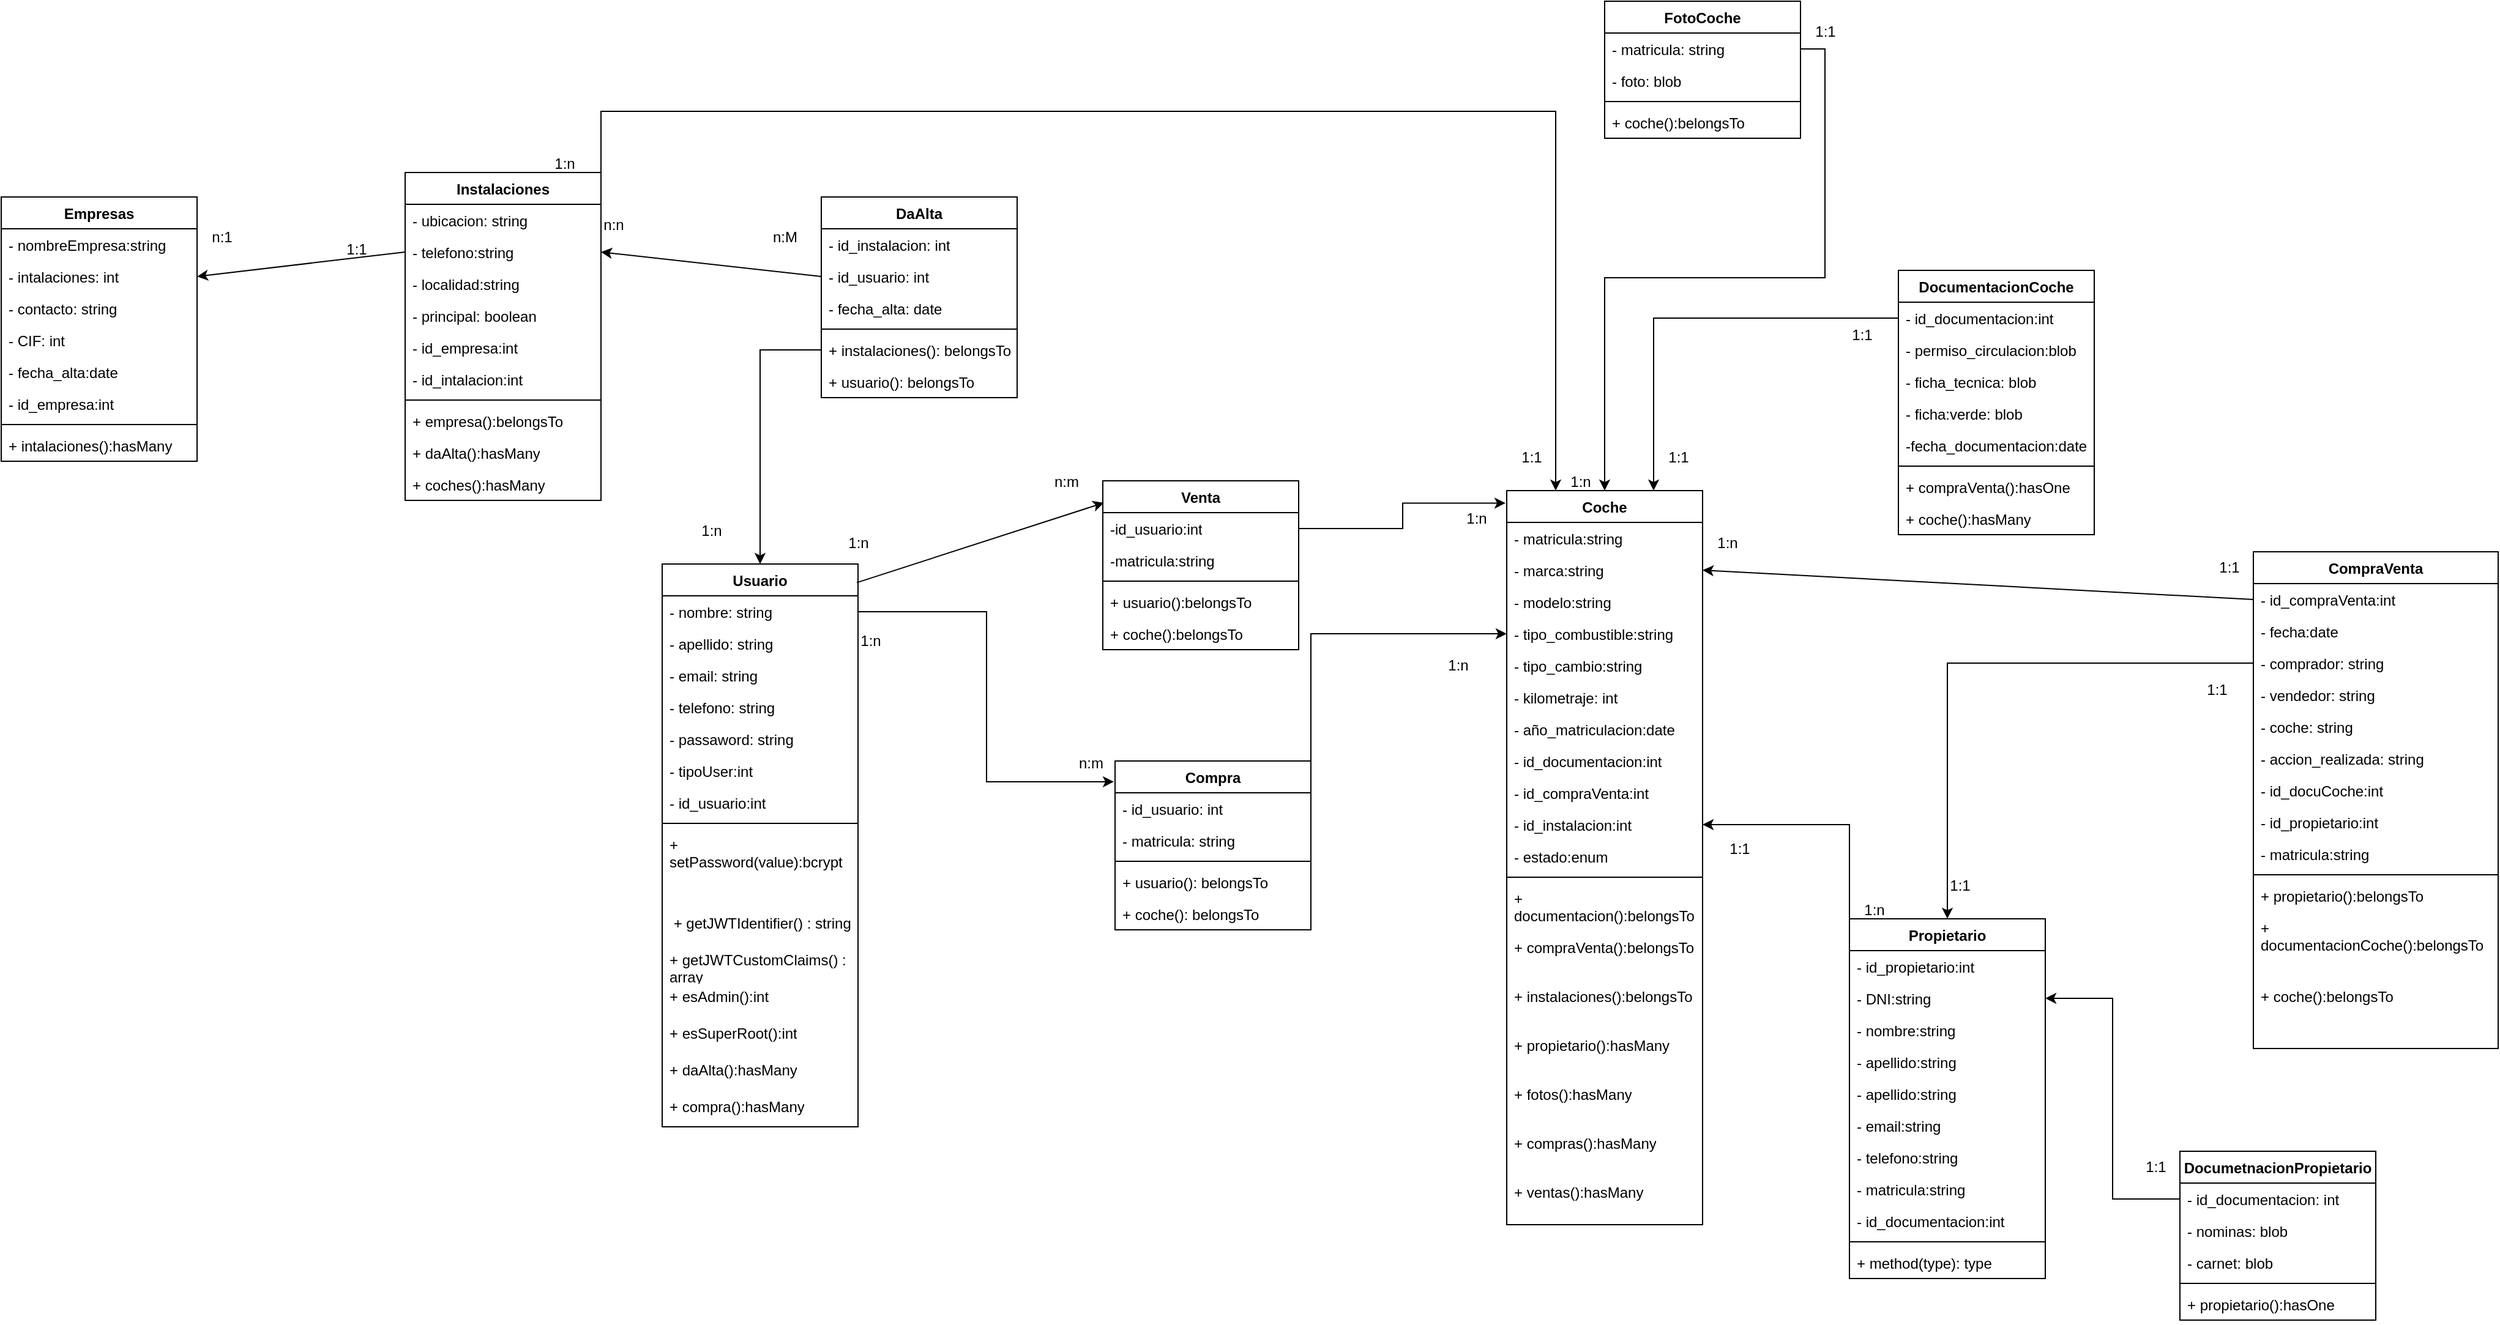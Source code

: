 <mxfile version="24.6.4" type="device">
  <diagram name="Página-1" id="m1KxItTNe6Yy8sfDkOu8">
    <mxGraphModel dx="3328" dy="836" grid="1" gridSize="10" guides="1" tooltips="1" connect="1" arrows="1" fold="1" page="1" pageScale="1" pageWidth="827" pageHeight="1169" math="0" shadow="0">
      <root>
        <mxCell id="0" />
        <mxCell id="1" parent="0" />
        <mxCell id="kl5G2RVJr3T70YuSOfhV-5" value="Coche&lt;div&gt;&lt;span style=&quot;white-space: pre;&quot;&gt;&#x9;&lt;/span&gt;&lt;span style=&quot;white-space: pre;&quot;&gt;&#x9;&lt;/span&gt;&lt;br&gt;&lt;/div&gt;" style="swimlane;fontStyle=1;align=center;verticalAlign=top;childLayout=stackLayout;horizontal=1;startSize=26;horizontalStack=0;resizeParent=1;resizeParentMax=0;resizeLast=0;collapsible=1;marginBottom=0;whiteSpace=wrap;html=1;" vertex="1" parent="1">
          <mxGeometry x="170" y="470" width="160" height="600" as="geometry" />
        </mxCell>
        <mxCell id="kl5G2RVJr3T70YuSOfhV-6" value="- matricula:string&lt;span style=&quot;white-space: pre;&quot;&gt;&#x9;&lt;/span&gt;&lt;span style=&quot;white-space: pre;&quot;&gt;&#x9;&lt;/span&gt;" style="text;strokeColor=none;fillColor=none;align=left;verticalAlign=top;spacingLeft=4;spacingRight=4;overflow=hidden;rotatable=0;points=[[0,0.5],[1,0.5]];portConstraint=eastwest;whiteSpace=wrap;html=1;" vertex="1" parent="kl5G2RVJr3T70YuSOfhV-5">
          <mxGeometry y="26" width="160" height="26" as="geometry" />
        </mxCell>
        <mxCell id="kl5G2RVJr3T70YuSOfhV-9" value="- marca:string" style="text;strokeColor=none;fillColor=none;align=left;verticalAlign=top;spacingLeft=4;spacingRight=4;overflow=hidden;rotatable=0;points=[[0,0.5],[1,0.5]];portConstraint=eastwest;whiteSpace=wrap;html=1;" vertex="1" parent="kl5G2RVJr3T70YuSOfhV-5">
          <mxGeometry y="52" width="160" height="26" as="geometry" />
        </mxCell>
        <mxCell id="kl5G2RVJr3T70YuSOfhV-10" value="- modelo:string" style="text;strokeColor=none;fillColor=none;align=left;verticalAlign=top;spacingLeft=4;spacingRight=4;overflow=hidden;rotatable=0;points=[[0,0.5],[1,0.5]];portConstraint=eastwest;whiteSpace=wrap;html=1;" vertex="1" parent="kl5G2RVJr3T70YuSOfhV-5">
          <mxGeometry y="78" width="160" height="26" as="geometry" />
        </mxCell>
        <mxCell id="kl5G2RVJr3T70YuSOfhV-11" value="- tipo_combustible:string" style="text;strokeColor=none;fillColor=none;align=left;verticalAlign=top;spacingLeft=4;spacingRight=4;overflow=hidden;rotatable=0;points=[[0,0.5],[1,0.5]];portConstraint=eastwest;whiteSpace=wrap;html=1;" vertex="1" parent="kl5G2RVJr3T70YuSOfhV-5">
          <mxGeometry y="104" width="160" height="26" as="geometry" />
        </mxCell>
        <mxCell id="kl5G2RVJr3T70YuSOfhV-12" value="- tipo_cambio:string" style="text;strokeColor=none;fillColor=none;align=left;verticalAlign=top;spacingLeft=4;spacingRight=4;overflow=hidden;rotatable=0;points=[[0,0.5],[1,0.5]];portConstraint=eastwest;whiteSpace=wrap;html=1;" vertex="1" parent="kl5G2RVJr3T70YuSOfhV-5">
          <mxGeometry y="130" width="160" height="26" as="geometry" />
        </mxCell>
        <mxCell id="kl5G2RVJr3T70YuSOfhV-13" value="- kilometraje: int" style="text;strokeColor=none;fillColor=none;align=left;verticalAlign=top;spacingLeft=4;spacingRight=4;overflow=hidden;rotatable=0;points=[[0,0.5],[1,0.5]];portConstraint=eastwest;whiteSpace=wrap;html=1;" vertex="1" parent="kl5G2RVJr3T70YuSOfhV-5">
          <mxGeometry y="156" width="160" height="26" as="geometry" />
        </mxCell>
        <mxCell id="kl5G2RVJr3T70YuSOfhV-14" value="- año_matriculacion:date" style="text;strokeColor=none;fillColor=none;align=left;verticalAlign=top;spacingLeft=4;spacingRight=4;overflow=hidden;rotatable=0;points=[[0,0.5],[1,0.5]];portConstraint=eastwest;whiteSpace=wrap;html=1;" vertex="1" parent="kl5G2RVJr3T70YuSOfhV-5">
          <mxGeometry y="182" width="160" height="26" as="geometry" />
        </mxCell>
        <mxCell id="kl5G2RVJr3T70YuSOfhV-15" value="- id_documentacion:int" style="text;strokeColor=none;fillColor=none;align=left;verticalAlign=top;spacingLeft=4;spacingRight=4;overflow=hidden;rotatable=0;points=[[0,0.5],[1,0.5]];portConstraint=eastwest;whiteSpace=wrap;html=1;" vertex="1" parent="kl5G2RVJr3T70YuSOfhV-5">
          <mxGeometry y="208" width="160" height="26" as="geometry" />
        </mxCell>
        <mxCell id="kl5G2RVJr3T70YuSOfhV-16" value="- id_compraVenta:int" style="text;strokeColor=none;fillColor=none;align=left;verticalAlign=top;spacingLeft=4;spacingRight=4;overflow=hidden;rotatable=0;points=[[0,0.5],[1,0.5]];portConstraint=eastwest;whiteSpace=wrap;html=1;" vertex="1" parent="kl5G2RVJr3T70YuSOfhV-5">
          <mxGeometry y="234" width="160" height="26" as="geometry" />
        </mxCell>
        <mxCell id="kl5G2RVJr3T70YuSOfhV-17" value="- id_instalacion:int" style="text;strokeColor=none;fillColor=none;align=left;verticalAlign=top;spacingLeft=4;spacingRight=4;overflow=hidden;rotatable=0;points=[[0,0.5],[1,0.5]];portConstraint=eastwest;whiteSpace=wrap;html=1;" vertex="1" parent="kl5G2RVJr3T70YuSOfhV-5">
          <mxGeometry y="260" width="160" height="26" as="geometry" />
        </mxCell>
        <mxCell id="kl5G2RVJr3T70YuSOfhV-18" value="- estado:enum" style="text;strokeColor=none;fillColor=none;align=left;verticalAlign=top;spacingLeft=4;spacingRight=4;overflow=hidden;rotatable=0;points=[[0,0.5],[1,0.5]];portConstraint=eastwest;whiteSpace=wrap;html=1;" vertex="1" parent="kl5G2RVJr3T70YuSOfhV-5">
          <mxGeometry y="286" width="160" height="26" as="geometry" />
        </mxCell>
        <mxCell id="kl5G2RVJr3T70YuSOfhV-7" value="" style="line;strokeWidth=1;fillColor=none;align=left;verticalAlign=middle;spacingTop=-1;spacingLeft=3;spacingRight=3;rotatable=0;labelPosition=right;points=[];portConstraint=eastwest;strokeColor=inherit;" vertex="1" parent="kl5G2RVJr3T70YuSOfhV-5">
          <mxGeometry y="312" width="160" height="8" as="geometry" />
        </mxCell>
        <mxCell id="kl5G2RVJr3T70YuSOfhV-8" value="+ documentacion():belongsTo" style="text;strokeColor=none;fillColor=none;align=left;verticalAlign=top;spacingLeft=4;spacingRight=4;overflow=hidden;rotatable=0;points=[[0,0.5],[1,0.5]];portConstraint=eastwest;whiteSpace=wrap;html=1;" vertex="1" parent="kl5G2RVJr3T70YuSOfhV-5">
          <mxGeometry y="320" width="160" height="40" as="geometry" />
        </mxCell>
        <mxCell id="kl5G2RVJr3T70YuSOfhV-20" value="+ compraVenta():belongsTo" style="text;strokeColor=none;fillColor=none;align=left;verticalAlign=top;spacingLeft=4;spacingRight=4;overflow=hidden;rotatable=0;points=[[0,0.5],[1,0.5]];portConstraint=eastwest;whiteSpace=wrap;html=1;" vertex="1" parent="kl5G2RVJr3T70YuSOfhV-5">
          <mxGeometry y="360" width="160" height="40" as="geometry" />
        </mxCell>
        <mxCell id="kl5G2RVJr3T70YuSOfhV-25" value="+ instalaciones():belongsTo" style="text;strokeColor=none;fillColor=none;align=left;verticalAlign=top;spacingLeft=4;spacingRight=4;overflow=hidden;rotatable=0;points=[[0,0.5],[1,0.5]];portConstraint=eastwest;whiteSpace=wrap;html=1;" vertex="1" parent="kl5G2RVJr3T70YuSOfhV-5">
          <mxGeometry y="400" width="160" height="40" as="geometry" />
        </mxCell>
        <mxCell id="kl5G2RVJr3T70YuSOfhV-21" value="+ propietario():hasMany" style="text;strokeColor=none;fillColor=none;align=left;verticalAlign=top;spacingLeft=4;spacingRight=4;overflow=hidden;rotatable=0;points=[[0,0.5],[1,0.5]];portConstraint=eastwest;whiteSpace=wrap;html=1;" vertex="1" parent="kl5G2RVJr3T70YuSOfhV-5">
          <mxGeometry y="440" width="160" height="40" as="geometry" />
        </mxCell>
        <mxCell id="kl5G2RVJr3T70YuSOfhV-22" value="+ fotos():hasMany" style="text;strokeColor=none;fillColor=none;align=left;verticalAlign=top;spacingLeft=4;spacingRight=4;overflow=hidden;rotatable=0;points=[[0,0.5],[1,0.5]];portConstraint=eastwest;whiteSpace=wrap;html=1;" vertex="1" parent="kl5G2RVJr3T70YuSOfhV-5">
          <mxGeometry y="480" width="160" height="40" as="geometry" />
        </mxCell>
        <mxCell id="kl5G2RVJr3T70YuSOfhV-23" value="+ compras():hasMany" style="text;strokeColor=none;fillColor=none;align=left;verticalAlign=top;spacingLeft=4;spacingRight=4;overflow=hidden;rotatable=0;points=[[0,0.5],[1,0.5]];portConstraint=eastwest;whiteSpace=wrap;html=1;" vertex="1" parent="kl5G2RVJr3T70YuSOfhV-5">
          <mxGeometry y="520" width="160" height="40" as="geometry" />
        </mxCell>
        <mxCell id="kl5G2RVJr3T70YuSOfhV-24" value="+ ventas():hasMany" style="text;strokeColor=none;fillColor=none;align=left;verticalAlign=top;spacingLeft=4;spacingRight=4;overflow=hidden;rotatable=0;points=[[0,0.5],[1,0.5]];portConstraint=eastwest;whiteSpace=wrap;html=1;" vertex="1" parent="kl5G2RVJr3T70YuSOfhV-5">
          <mxGeometry y="560" width="160" height="40" as="geometry" />
        </mxCell>
        <mxCell id="kl5G2RVJr3T70YuSOfhV-136" style="edgeStyle=orthogonalEdgeStyle;rounded=0;orthogonalLoop=1;jettySize=auto;html=1;exitX=1;exitY=0;exitDx=0;exitDy=0;entryX=0;entryY=0.5;entryDx=0;entryDy=0;" edge="1" parent="1" source="kl5G2RVJr3T70YuSOfhV-26" target="kl5G2RVJr3T70YuSOfhV-11">
          <mxGeometry relative="1" as="geometry" />
        </mxCell>
        <mxCell id="kl5G2RVJr3T70YuSOfhV-26" value="Compra" style="swimlane;fontStyle=1;align=center;verticalAlign=top;childLayout=stackLayout;horizontal=1;startSize=26;horizontalStack=0;resizeParent=1;resizeParentMax=0;resizeLast=0;collapsible=1;marginBottom=0;whiteSpace=wrap;html=1;" vertex="1" parent="1">
          <mxGeometry x="-150" y="691" width="160" height="138" as="geometry" />
        </mxCell>
        <mxCell id="kl5G2RVJr3T70YuSOfhV-27" value="- id_usuario: int" style="text;strokeColor=none;fillColor=none;align=left;verticalAlign=top;spacingLeft=4;spacingRight=4;overflow=hidden;rotatable=0;points=[[0,0.5],[1,0.5]];portConstraint=eastwest;whiteSpace=wrap;html=1;" vertex="1" parent="kl5G2RVJr3T70YuSOfhV-26">
          <mxGeometry y="26" width="160" height="26" as="geometry" />
        </mxCell>
        <mxCell id="kl5G2RVJr3T70YuSOfhV-30" value="- matricula: string" style="text;strokeColor=none;fillColor=none;align=left;verticalAlign=top;spacingLeft=4;spacingRight=4;overflow=hidden;rotatable=0;points=[[0,0.5],[1,0.5]];portConstraint=eastwest;whiteSpace=wrap;html=1;" vertex="1" parent="kl5G2RVJr3T70YuSOfhV-26">
          <mxGeometry y="52" width="160" height="26" as="geometry" />
        </mxCell>
        <mxCell id="kl5G2RVJr3T70YuSOfhV-28" value="" style="line;strokeWidth=1;fillColor=none;align=left;verticalAlign=middle;spacingTop=-1;spacingLeft=3;spacingRight=3;rotatable=0;labelPosition=right;points=[];portConstraint=eastwest;strokeColor=inherit;" vertex="1" parent="kl5G2RVJr3T70YuSOfhV-26">
          <mxGeometry y="78" width="160" height="8" as="geometry" />
        </mxCell>
        <mxCell id="kl5G2RVJr3T70YuSOfhV-29" value="+ usuario(): belongsTo" style="text;strokeColor=none;fillColor=none;align=left;verticalAlign=top;spacingLeft=4;spacingRight=4;overflow=hidden;rotatable=0;points=[[0,0.5],[1,0.5]];portConstraint=eastwest;whiteSpace=wrap;html=1;" vertex="1" parent="kl5G2RVJr3T70YuSOfhV-26">
          <mxGeometry y="86" width="160" height="26" as="geometry" />
        </mxCell>
        <mxCell id="kl5G2RVJr3T70YuSOfhV-31" value="+ coche(): belongsTo" style="text;strokeColor=none;fillColor=none;align=left;verticalAlign=top;spacingLeft=4;spacingRight=4;overflow=hidden;rotatable=0;points=[[0,0.5],[1,0.5]];portConstraint=eastwest;whiteSpace=wrap;html=1;" vertex="1" parent="kl5G2RVJr3T70YuSOfhV-26">
          <mxGeometry y="112" width="160" height="26" as="geometry" />
        </mxCell>
        <mxCell id="kl5G2RVJr3T70YuSOfhV-32" value="CompraVenta" style="swimlane;fontStyle=1;align=center;verticalAlign=top;childLayout=stackLayout;horizontal=1;startSize=26;horizontalStack=0;resizeParent=1;resizeParentMax=0;resizeLast=0;collapsible=1;marginBottom=0;whiteSpace=wrap;html=1;" vertex="1" parent="1">
          <mxGeometry x="780" y="520" width="200" height="406" as="geometry" />
        </mxCell>
        <mxCell id="kl5G2RVJr3T70YuSOfhV-33" value="- id_compraVenta:int" style="text;strokeColor=none;fillColor=none;align=left;verticalAlign=top;spacingLeft=4;spacingRight=4;overflow=hidden;rotatable=0;points=[[0,0.5],[1,0.5]];portConstraint=eastwest;whiteSpace=wrap;html=1;" vertex="1" parent="kl5G2RVJr3T70YuSOfhV-32">
          <mxGeometry y="26" width="200" height="26" as="geometry" />
        </mxCell>
        <mxCell id="kl5G2RVJr3T70YuSOfhV-36" value="- fecha:date" style="text;strokeColor=none;fillColor=none;align=left;verticalAlign=top;spacingLeft=4;spacingRight=4;overflow=hidden;rotatable=0;points=[[0,0.5],[1,0.5]];portConstraint=eastwest;whiteSpace=wrap;html=1;" vertex="1" parent="kl5G2RVJr3T70YuSOfhV-32">
          <mxGeometry y="52" width="200" height="26" as="geometry" />
        </mxCell>
        <mxCell id="kl5G2RVJr3T70YuSOfhV-37" value="- comprador: string" style="text;strokeColor=none;fillColor=none;align=left;verticalAlign=top;spacingLeft=4;spacingRight=4;overflow=hidden;rotatable=0;points=[[0,0.5],[1,0.5]];portConstraint=eastwest;whiteSpace=wrap;html=1;" vertex="1" parent="kl5G2RVJr3T70YuSOfhV-32">
          <mxGeometry y="78" width="200" height="26" as="geometry" />
        </mxCell>
        <mxCell id="kl5G2RVJr3T70YuSOfhV-38" value="- vendedor: string" style="text;strokeColor=none;fillColor=none;align=left;verticalAlign=top;spacingLeft=4;spacingRight=4;overflow=hidden;rotatable=0;points=[[0,0.5],[1,0.5]];portConstraint=eastwest;whiteSpace=wrap;html=1;" vertex="1" parent="kl5G2RVJr3T70YuSOfhV-32">
          <mxGeometry y="104" width="200" height="26" as="geometry" />
        </mxCell>
        <mxCell id="kl5G2RVJr3T70YuSOfhV-40" value="- coche: string" style="text;strokeColor=none;fillColor=none;align=left;verticalAlign=top;spacingLeft=4;spacingRight=4;overflow=hidden;rotatable=0;points=[[0,0.5],[1,0.5]];portConstraint=eastwest;whiteSpace=wrap;html=1;" vertex="1" parent="kl5G2RVJr3T70YuSOfhV-32">
          <mxGeometry y="130" width="200" height="26" as="geometry" />
        </mxCell>
        <mxCell id="kl5G2RVJr3T70YuSOfhV-39" value="- accion_realizada: string" style="text;strokeColor=none;fillColor=none;align=left;verticalAlign=top;spacingLeft=4;spacingRight=4;overflow=hidden;rotatable=0;points=[[0,0.5],[1,0.5]];portConstraint=eastwest;whiteSpace=wrap;html=1;" vertex="1" parent="kl5G2RVJr3T70YuSOfhV-32">
          <mxGeometry y="156" width="200" height="26" as="geometry" />
        </mxCell>
        <mxCell id="kl5G2RVJr3T70YuSOfhV-42" value="- id_docuCoche:int" style="text;strokeColor=none;fillColor=none;align=left;verticalAlign=top;spacingLeft=4;spacingRight=4;overflow=hidden;rotatable=0;points=[[0,0.5],[1,0.5]];portConstraint=eastwest;whiteSpace=wrap;html=1;" vertex="1" parent="kl5G2RVJr3T70YuSOfhV-32">
          <mxGeometry y="182" width="200" height="26" as="geometry" />
        </mxCell>
        <mxCell id="kl5G2RVJr3T70YuSOfhV-47" value="- id_propietario:int" style="text;strokeColor=none;fillColor=none;align=left;verticalAlign=top;spacingLeft=4;spacingRight=4;overflow=hidden;rotatable=0;points=[[0,0.5],[1,0.5]];portConstraint=eastwest;whiteSpace=wrap;html=1;" vertex="1" parent="kl5G2RVJr3T70YuSOfhV-32">
          <mxGeometry y="208" width="200" height="26" as="geometry" />
        </mxCell>
        <mxCell id="kl5G2RVJr3T70YuSOfhV-46" value="- matricula:string" style="text;strokeColor=none;fillColor=none;align=left;verticalAlign=top;spacingLeft=4;spacingRight=4;overflow=hidden;rotatable=0;points=[[0,0.5],[1,0.5]];portConstraint=eastwest;whiteSpace=wrap;html=1;" vertex="1" parent="kl5G2RVJr3T70YuSOfhV-32">
          <mxGeometry y="234" width="200" height="26" as="geometry" />
        </mxCell>
        <mxCell id="kl5G2RVJr3T70YuSOfhV-34" value="" style="line;strokeWidth=1;fillColor=none;align=left;verticalAlign=middle;spacingTop=-1;spacingLeft=3;spacingRight=3;rotatable=0;labelPosition=right;points=[];portConstraint=eastwest;strokeColor=inherit;" vertex="1" parent="kl5G2RVJr3T70YuSOfhV-32">
          <mxGeometry y="260" width="200" height="8" as="geometry" />
        </mxCell>
        <mxCell id="kl5G2RVJr3T70YuSOfhV-35" value="+ propietario():belongsTo" style="text;strokeColor=none;fillColor=none;align=left;verticalAlign=top;spacingLeft=4;spacingRight=4;overflow=hidden;rotatable=0;points=[[0,0.5],[1,0.5]];portConstraint=eastwest;whiteSpace=wrap;html=1;" vertex="1" parent="kl5G2RVJr3T70YuSOfhV-32">
          <mxGeometry y="268" width="200" height="26" as="geometry" />
        </mxCell>
        <mxCell id="kl5G2RVJr3T70YuSOfhV-44" value="+ documentacionCoche():belongsTo" style="text;strokeColor=none;fillColor=none;align=left;verticalAlign=top;spacingLeft=4;spacingRight=4;overflow=hidden;rotatable=0;points=[[0,0.5],[1,0.5]];portConstraint=eastwest;whiteSpace=wrap;html=1;" vertex="1" parent="kl5G2RVJr3T70YuSOfhV-32">
          <mxGeometry y="294" width="200" height="56" as="geometry" />
        </mxCell>
        <mxCell id="kl5G2RVJr3T70YuSOfhV-45" value="+ coche():belongsTo" style="text;strokeColor=none;fillColor=none;align=left;verticalAlign=top;spacingLeft=4;spacingRight=4;overflow=hidden;rotatable=0;points=[[0,0.5],[1,0.5]];portConstraint=eastwest;whiteSpace=wrap;html=1;" vertex="1" parent="kl5G2RVJr3T70YuSOfhV-32">
          <mxGeometry y="350" width="200" height="56" as="geometry" />
        </mxCell>
        <mxCell id="kl5G2RVJr3T70YuSOfhV-48" value="DaAlta" style="swimlane;fontStyle=1;align=center;verticalAlign=top;childLayout=stackLayout;horizontal=1;startSize=26;horizontalStack=0;resizeParent=1;resizeParentMax=0;resizeLast=0;collapsible=1;marginBottom=0;whiteSpace=wrap;html=1;" vertex="1" parent="1">
          <mxGeometry x="-390" y="230" width="160" height="164" as="geometry" />
        </mxCell>
        <mxCell id="kl5G2RVJr3T70YuSOfhV-49" value="- id_instalacion: int" style="text;strokeColor=none;fillColor=none;align=left;verticalAlign=top;spacingLeft=4;spacingRight=4;overflow=hidden;rotatable=0;points=[[0,0.5],[1,0.5]];portConstraint=eastwest;whiteSpace=wrap;html=1;" vertex="1" parent="kl5G2RVJr3T70YuSOfhV-48">
          <mxGeometry y="26" width="160" height="26" as="geometry" />
        </mxCell>
        <mxCell id="kl5G2RVJr3T70YuSOfhV-52" value="- id_usuario: int" style="text;strokeColor=none;fillColor=none;align=left;verticalAlign=top;spacingLeft=4;spacingRight=4;overflow=hidden;rotatable=0;points=[[0,0.5],[1,0.5]];portConstraint=eastwest;whiteSpace=wrap;html=1;" vertex="1" parent="kl5G2RVJr3T70YuSOfhV-48">
          <mxGeometry y="52" width="160" height="26" as="geometry" />
        </mxCell>
        <mxCell id="kl5G2RVJr3T70YuSOfhV-53" value="- fecha_alta: date" style="text;strokeColor=none;fillColor=none;align=left;verticalAlign=top;spacingLeft=4;spacingRight=4;overflow=hidden;rotatable=0;points=[[0,0.5],[1,0.5]];portConstraint=eastwest;whiteSpace=wrap;html=1;" vertex="1" parent="kl5G2RVJr3T70YuSOfhV-48">
          <mxGeometry y="78" width="160" height="26" as="geometry" />
        </mxCell>
        <mxCell id="kl5G2RVJr3T70YuSOfhV-50" value="" style="line;strokeWidth=1;fillColor=none;align=left;verticalAlign=middle;spacingTop=-1;spacingLeft=3;spacingRight=3;rotatable=0;labelPosition=right;points=[];portConstraint=eastwest;strokeColor=inherit;" vertex="1" parent="kl5G2RVJr3T70YuSOfhV-48">
          <mxGeometry y="104" width="160" height="8" as="geometry" />
        </mxCell>
        <mxCell id="kl5G2RVJr3T70YuSOfhV-51" value="+ instalaciones(): belongsTo" style="text;strokeColor=none;fillColor=none;align=left;verticalAlign=top;spacingLeft=4;spacingRight=4;overflow=hidden;rotatable=0;points=[[0,0.5],[1,0.5]];portConstraint=eastwest;whiteSpace=wrap;html=1;" vertex="1" parent="kl5G2RVJr3T70YuSOfhV-48">
          <mxGeometry y="112" width="160" height="26" as="geometry" />
        </mxCell>
        <mxCell id="kl5G2RVJr3T70YuSOfhV-54" value="+ usuario(): belongsTo" style="text;strokeColor=none;fillColor=none;align=left;verticalAlign=top;spacingLeft=4;spacingRight=4;overflow=hidden;rotatable=0;points=[[0,0.5],[1,0.5]];portConstraint=eastwest;whiteSpace=wrap;html=1;" vertex="1" parent="kl5G2RVJr3T70YuSOfhV-48">
          <mxGeometry y="138" width="160" height="26" as="geometry" />
        </mxCell>
        <mxCell id="kl5G2RVJr3T70YuSOfhV-55" value="DocumentacionCoche" style="swimlane;fontStyle=1;align=center;verticalAlign=top;childLayout=stackLayout;horizontal=1;startSize=26;horizontalStack=0;resizeParent=1;resizeParentMax=0;resizeLast=0;collapsible=1;marginBottom=0;whiteSpace=wrap;html=1;" vertex="1" parent="1">
          <mxGeometry x="490" y="290" width="160" height="216" as="geometry" />
        </mxCell>
        <mxCell id="kl5G2RVJr3T70YuSOfhV-56" value="- id_documentacion:int" style="text;strokeColor=none;fillColor=none;align=left;verticalAlign=top;spacingLeft=4;spacingRight=4;overflow=hidden;rotatable=0;points=[[0,0.5],[1,0.5]];portConstraint=eastwest;whiteSpace=wrap;html=1;" vertex="1" parent="kl5G2RVJr3T70YuSOfhV-55">
          <mxGeometry y="26" width="160" height="26" as="geometry" />
        </mxCell>
        <mxCell id="kl5G2RVJr3T70YuSOfhV-59" value="- permiso_circulacion:blob" style="text;strokeColor=none;fillColor=none;align=left;verticalAlign=top;spacingLeft=4;spacingRight=4;overflow=hidden;rotatable=0;points=[[0,0.5],[1,0.5]];portConstraint=eastwest;whiteSpace=wrap;html=1;" vertex="1" parent="kl5G2RVJr3T70YuSOfhV-55">
          <mxGeometry y="52" width="160" height="26" as="geometry" />
        </mxCell>
        <mxCell id="kl5G2RVJr3T70YuSOfhV-60" value="- ficha_tecnica: blob" style="text;strokeColor=none;fillColor=none;align=left;verticalAlign=top;spacingLeft=4;spacingRight=4;overflow=hidden;rotatable=0;points=[[0,0.5],[1,0.5]];portConstraint=eastwest;whiteSpace=wrap;html=1;" vertex="1" parent="kl5G2RVJr3T70YuSOfhV-55">
          <mxGeometry y="78" width="160" height="26" as="geometry" />
        </mxCell>
        <mxCell id="kl5G2RVJr3T70YuSOfhV-61" value="- ficha:verde: blob" style="text;strokeColor=none;fillColor=none;align=left;verticalAlign=top;spacingLeft=4;spacingRight=4;overflow=hidden;rotatable=0;points=[[0,0.5],[1,0.5]];portConstraint=eastwest;whiteSpace=wrap;html=1;" vertex="1" parent="kl5G2RVJr3T70YuSOfhV-55">
          <mxGeometry y="104" width="160" height="26" as="geometry" />
        </mxCell>
        <mxCell id="kl5G2RVJr3T70YuSOfhV-62" value="-fecha_documentacion:date" style="text;strokeColor=none;fillColor=none;align=left;verticalAlign=top;spacingLeft=4;spacingRight=4;overflow=hidden;rotatable=0;points=[[0,0.5],[1,0.5]];portConstraint=eastwest;whiteSpace=wrap;html=1;" vertex="1" parent="kl5G2RVJr3T70YuSOfhV-55">
          <mxGeometry y="130" width="160" height="26" as="geometry" />
        </mxCell>
        <mxCell id="kl5G2RVJr3T70YuSOfhV-57" value="" style="line;strokeWidth=1;fillColor=none;align=left;verticalAlign=middle;spacingTop=-1;spacingLeft=3;spacingRight=3;rotatable=0;labelPosition=right;points=[];portConstraint=eastwest;strokeColor=inherit;" vertex="1" parent="kl5G2RVJr3T70YuSOfhV-55">
          <mxGeometry y="156" width="160" height="8" as="geometry" />
        </mxCell>
        <mxCell id="kl5G2RVJr3T70YuSOfhV-58" value="+ compraVenta():hasOne" style="text;strokeColor=none;fillColor=none;align=left;verticalAlign=top;spacingLeft=4;spacingRight=4;overflow=hidden;rotatable=0;points=[[0,0.5],[1,0.5]];portConstraint=eastwest;whiteSpace=wrap;html=1;" vertex="1" parent="kl5G2RVJr3T70YuSOfhV-55">
          <mxGeometry y="164" width="160" height="26" as="geometry" />
        </mxCell>
        <mxCell id="kl5G2RVJr3T70YuSOfhV-63" value="+ coche():hasMany" style="text;strokeColor=none;fillColor=none;align=left;verticalAlign=top;spacingLeft=4;spacingRight=4;overflow=hidden;rotatable=0;points=[[0,0.5],[1,0.5]];portConstraint=eastwest;whiteSpace=wrap;html=1;" vertex="1" parent="kl5G2RVJr3T70YuSOfhV-55">
          <mxGeometry y="190" width="160" height="26" as="geometry" />
        </mxCell>
        <mxCell id="kl5G2RVJr3T70YuSOfhV-64" value="DocumetnacionPropietario" style="swimlane;fontStyle=1;align=center;verticalAlign=top;childLayout=stackLayout;horizontal=1;startSize=26;horizontalStack=0;resizeParent=1;resizeParentMax=0;resizeLast=0;collapsible=1;marginBottom=0;whiteSpace=wrap;html=1;" vertex="1" parent="1">
          <mxGeometry x="720" y="1010" width="160" height="138" as="geometry" />
        </mxCell>
        <mxCell id="kl5G2RVJr3T70YuSOfhV-65" value="- id_documentacion: int" style="text;strokeColor=none;fillColor=none;align=left;verticalAlign=top;spacingLeft=4;spacingRight=4;overflow=hidden;rotatable=0;points=[[0,0.5],[1,0.5]];portConstraint=eastwest;whiteSpace=wrap;html=1;" vertex="1" parent="kl5G2RVJr3T70YuSOfhV-64">
          <mxGeometry y="26" width="160" height="26" as="geometry" />
        </mxCell>
        <mxCell id="kl5G2RVJr3T70YuSOfhV-68" value="- nominas: blob" style="text;strokeColor=none;fillColor=none;align=left;verticalAlign=top;spacingLeft=4;spacingRight=4;overflow=hidden;rotatable=0;points=[[0,0.5],[1,0.5]];portConstraint=eastwest;whiteSpace=wrap;html=1;" vertex="1" parent="kl5G2RVJr3T70YuSOfhV-64">
          <mxGeometry y="52" width="160" height="26" as="geometry" />
        </mxCell>
        <mxCell id="kl5G2RVJr3T70YuSOfhV-69" value="- carnet: blob" style="text;strokeColor=none;fillColor=none;align=left;verticalAlign=top;spacingLeft=4;spacingRight=4;overflow=hidden;rotatable=0;points=[[0,0.5],[1,0.5]];portConstraint=eastwest;whiteSpace=wrap;html=1;" vertex="1" parent="kl5G2RVJr3T70YuSOfhV-64">
          <mxGeometry y="78" width="160" height="26" as="geometry" />
        </mxCell>
        <mxCell id="kl5G2RVJr3T70YuSOfhV-66" value="" style="line;strokeWidth=1;fillColor=none;align=left;verticalAlign=middle;spacingTop=-1;spacingLeft=3;spacingRight=3;rotatable=0;labelPosition=right;points=[];portConstraint=eastwest;strokeColor=inherit;" vertex="1" parent="kl5G2RVJr3T70YuSOfhV-64">
          <mxGeometry y="104" width="160" height="8" as="geometry" />
        </mxCell>
        <mxCell id="kl5G2RVJr3T70YuSOfhV-67" value="+ propietario():hasOne" style="text;strokeColor=none;fillColor=none;align=left;verticalAlign=top;spacingLeft=4;spacingRight=4;overflow=hidden;rotatable=0;points=[[0,0.5],[1,0.5]];portConstraint=eastwest;whiteSpace=wrap;html=1;" vertex="1" parent="kl5G2RVJr3T70YuSOfhV-64">
          <mxGeometry y="112" width="160" height="26" as="geometry" />
        </mxCell>
        <mxCell id="kl5G2RVJr3T70YuSOfhV-70" value="Empresas" style="swimlane;fontStyle=1;align=center;verticalAlign=top;childLayout=stackLayout;horizontal=1;startSize=26;horizontalStack=0;resizeParent=1;resizeParentMax=0;resizeLast=0;collapsible=1;marginBottom=0;whiteSpace=wrap;html=1;" vertex="1" parent="1">
          <mxGeometry x="-1060" y="230" width="160" height="216" as="geometry" />
        </mxCell>
        <mxCell id="kl5G2RVJr3T70YuSOfhV-71" value="- nombreEmpresa:string" style="text;strokeColor=none;fillColor=none;align=left;verticalAlign=top;spacingLeft=4;spacingRight=4;overflow=hidden;rotatable=0;points=[[0,0.5],[1,0.5]];portConstraint=eastwest;whiteSpace=wrap;html=1;" vertex="1" parent="kl5G2RVJr3T70YuSOfhV-70">
          <mxGeometry y="26" width="160" height="26" as="geometry" />
        </mxCell>
        <mxCell id="kl5G2RVJr3T70YuSOfhV-74" value="- intalaciones: int" style="text;strokeColor=none;fillColor=none;align=left;verticalAlign=top;spacingLeft=4;spacingRight=4;overflow=hidden;rotatable=0;points=[[0,0.5],[1,0.5]];portConstraint=eastwest;whiteSpace=wrap;html=1;" vertex="1" parent="kl5G2RVJr3T70YuSOfhV-70">
          <mxGeometry y="52" width="160" height="26" as="geometry" />
        </mxCell>
        <mxCell id="kl5G2RVJr3T70YuSOfhV-75" value="- contacto: string" style="text;strokeColor=none;fillColor=none;align=left;verticalAlign=top;spacingLeft=4;spacingRight=4;overflow=hidden;rotatable=0;points=[[0,0.5],[1,0.5]];portConstraint=eastwest;whiteSpace=wrap;html=1;" vertex="1" parent="kl5G2RVJr3T70YuSOfhV-70">
          <mxGeometry y="78" width="160" height="26" as="geometry" />
        </mxCell>
        <mxCell id="kl5G2RVJr3T70YuSOfhV-76" value="- CIF: int" style="text;strokeColor=none;fillColor=none;align=left;verticalAlign=top;spacingLeft=4;spacingRight=4;overflow=hidden;rotatable=0;points=[[0,0.5],[1,0.5]];portConstraint=eastwest;whiteSpace=wrap;html=1;" vertex="1" parent="kl5G2RVJr3T70YuSOfhV-70">
          <mxGeometry y="104" width="160" height="26" as="geometry" />
        </mxCell>
        <mxCell id="kl5G2RVJr3T70YuSOfhV-77" value="- fecha_alta:date" style="text;strokeColor=none;fillColor=none;align=left;verticalAlign=top;spacingLeft=4;spacingRight=4;overflow=hidden;rotatable=0;points=[[0,0.5],[1,0.5]];portConstraint=eastwest;whiteSpace=wrap;html=1;" vertex="1" parent="kl5G2RVJr3T70YuSOfhV-70">
          <mxGeometry y="130" width="160" height="26" as="geometry" />
        </mxCell>
        <mxCell id="kl5G2RVJr3T70YuSOfhV-78" value="- id_empresa:int" style="text;strokeColor=none;fillColor=none;align=left;verticalAlign=top;spacingLeft=4;spacingRight=4;overflow=hidden;rotatable=0;points=[[0,0.5],[1,0.5]];portConstraint=eastwest;whiteSpace=wrap;html=1;" vertex="1" parent="kl5G2RVJr3T70YuSOfhV-70">
          <mxGeometry y="156" width="160" height="26" as="geometry" />
        </mxCell>
        <mxCell id="kl5G2RVJr3T70YuSOfhV-72" value="" style="line;strokeWidth=1;fillColor=none;align=left;verticalAlign=middle;spacingTop=-1;spacingLeft=3;spacingRight=3;rotatable=0;labelPosition=right;points=[];portConstraint=eastwest;strokeColor=inherit;" vertex="1" parent="kl5G2RVJr3T70YuSOfhV-70">
          <mxGeometry y="182" width="160" height="8" as="geometry" />
        </mxCell>
        <mxCell id="kl5G2RVJr3T70YuSOfhV-73" value="+ intalaciones():hasMany" style="text;strokeColor=none;fillColor=none;align=left;verticalAlign=top;spacingLeft=4;spacingRight=4;overflow=hidden;rotatable=0;points=[[0,0.5],[1,0.5]];portConstraint=eastwest;whiteSpace=wrap;html=1;" vertex="1" parent="kl5G2RVJr3T70YuSOfhV-70">
          <mxGeometry y="190" width="160" height="26" as="geometry" />
        </mxCell>
        <mxCell id="kl5G2RVJr3T70YuSOfhV-137" style="edgeStyle=orthogonalEdgeStyle;rounded=0;orthogonalLoop=1;jettySize=auto;html=1;exitX=1;exitY=0.5;exitDx=0;exitDy=0;entryX=0.5;entryY=0;entryDx=0;entryDy=0;" edge="1" parent="1" source="kl5G2RVJr3T70YuSOfhV-80" target="kl5G2RVJr3T70YuSOfhV-5">
          <mxGeometry relative="1" as="geometry" />
        </mxCell>
        <mxCell id="kl5G2RVJr3T70YuSOfhV-79" value="FotoCoche" style="swimlane;fontStyle=1;align=center;verticalAlign=top;childLayout=stackLayout;horizontal=1;startSize=26;horizontalStack=0;resizeParent=1;resizeParentMax=0;resizeLast=0;collapsible=1;marginBottom=0;whiteSpace=wrap;html=1;" vertex="1" parent="1">
          <mxGeometry x="250" y="70" width="160" height="112" as="geometry" />
        </mxCell>
        <mxCell id="kl5G2RVJr3T70YuSOfhV-80" value="- matricula: string" style="text;strokeColor=none;fillColor=none;align=left;verticalAlign=top;spacingLeft=4;spacingRight=4;overflow=hidden;rotatable=0;points=[[0,0.5],[1,0.5]];portConstraint=eastwest;whiteSpace=wrap;html=1;" vertex="1" parent="kl5G2RVJr3T70YuSOfhV-79">
          <mxGeometry y="26" width="160" height="26" as="geometry" />
        </mxCell>
        <mxCell id="kl5G2RVJr3T70YuSOfhV-83" value="&lt;span style=&quot;background-color: initial;&quot;&gt;- foto: blob&lt;/span&gt;" style="text;strokeColor=none;fillColor=none;align=left;verticalAlign=top;spacingLeft=4;spacingRight=4;overflow=hidden;rotatable=0;points=[[0,0.5],[1,0.5]];portConstraint=eastwest;whiteSpace=wrap;html=1;" vertex="1" parent="kl5G2RVJr3T70YuSOfhV-79">
          <mxGeometry y="52" width="160" height="26" as="geometry" />
        </mxCell>
        <mxCell id="kl5G2RVJr3T70YuSOfhV-81" value="" style="line;strokeWidth=1;fillColor=none;align=left;verticalAlign=middle;spacingTop=-1;spacingLeft=3;spacingRight=3;rotatable=0;labelPosition=right;points=[];portConstraint=eastwest;strokeColor=inherit;" vertex="1" parent="kl5G2RVJr3T70YuSOfhV-79">
          <mxGeometry y="78" width="160" height="8" as="geometry" />
        </mxCell>
        <mxCell id="kl5G2RVJr3T70YuSOfhV-82" value="+ coche():belongsTo" style="text;strokeColor=none;fillColor=none;align=left;verticalAlign=top;spacingLeft=4;spacingRight=4;overflow=hidden;rotatable=0;points=[[0,0.5],[1,0.5]];portConstraint=eastwest;whiteSpace=wrap;html=1;" vertex="1" parent="kl5G2RVJr3T70YuSOfhV-79">
          <mxGeometry y="86" width="160" height="26" as="geometry" />
        </mxCell>
        <mxCell id="kl5G2RVJr3T70YuSOfhV-84" value="Instalaciones" style="swimlane;fontStyle=1;align=center;verticalAlign=top;childLayout=stackLayout;horizontal=1;startSize=26;horizontalStack=0;resizeParent=1;resizeParentMax=0;resizeLast=0;collapsible=1;marginBottom=0;whiteSpace=wrap;html=1;" vertex="1" parent="1">
          <mxGeometry x="-730" y="210" width="160" height="268" as="geometry" />
        </mxCell>
        <mxCell id="kl5G2RVJr3T70YuSOfhV-85" value="- ubicacion: string" style="text;strokeColor=none;fillColor=none;align=left;verticalAlign=top;spacingLeft=4;spacingRight=4;overflow=hidden;rotatable=0;points=[[0,0.5],[1,0.5]];portConstraint=eastwest;whiteSpace=wrap;html=1;" vertex="1" parent="kl5G2RVJr3T70YuSOfhV-84">
          <mxGeometry y="26" width="160" height="26" as="geometry" />
        </mxCell>
        <mxCell id="kl5G2RVJr3T70YuSOfhV-88" value="- telefono:string" style="text;strokeColor=none;fillColor=none;align=left;verticalAlign=top;spacingLeft=4;spacingRight=4;overflow=hidden;rotatable=0;points=[[0,0.5],[1,0.5]];portConstraint=eastwest;whiteSpace=wrap;html=1;" vertex="1" parent="kl5G2RVJr3T70YuSOfhV-84">
          <mxGeometry y="52" width="160" height="26" as="geometry" />
        </mxCell>
        <mxCell id="kl5G2RVJr3T70YuSOfhV-89" value="- localidad:string" style="text;strokeColor=none;fillColor=none;align=left;verticalAlign=top;spacingLeft=4;spacingRight=4;overflow=hidden;rotatable=0;points=[[0,0.5],[1,0.5]];portConstraint=eastwest;whiteSpace=wrap;html=1;" vertex="1" parent="kl5G2RVJr3T70YuSOfhV-84">
          <mxGeometry y="78" width="160" height="26" as="geometry" />
        </mxCell>
        <mxCell id="kl5G2RVJr3T70YuSOfhV-90" value="- principal: boolean" style="text;strokeColor=none;fillColor=none;align=left;verticalAlign=top;spacingLeft=4;spacingRight=4;overflow=hidden;rotatable=0;points=[[0,0.5],[1,0.5]];portConstraint=eastwest;whiteSpace=wrap;html=1;" vertex="1" parent="kl5G2RVJr3T70YuSOfhV-84">
          <mxGeometry y="104" width="160" height="26" as="geometry" />
        </mxCell>
        <mxCell id="kl5G2RVJr3T70YuSOfhV-91" value="- id_empresa:int" style="text;strokeColor=none;fillColor=none;align=left;verticalAlign=top;spacingLeft=4;spacingRight=4;overflow=hidden;rotatable=0;points=[[0,0.5],[1,0.5]];portConstraint=eastwest;whiteSpace=wrap;html=1;" vertex="1" parent="kl5G2RVJr3T70YuSOfhV-84">
          <mxGeometry y="130" width="160" height="26" as="geometry" />
        </mxCell>
        <mxCell id="kl5G2RVJr3T70YuSOfhV-92" value="- id_intalacion:int" style="text;strokeColor=none;fillColor=none;align=left;verticalAlign=top;spacingLeft=4;spacingRight=4;overflow=hidden;rotatable=0;points=[[0,0.5],[1,0.5]];portConstraint=eastwest;whiteSpace=wrap;html=1;" vertex="1" parent="kl5G2RVJr3T70YuSOfhV-84">
          <mxGeometry y="156" width="160" height="26" as="geometry" />
        </mxCell>
        <mxCell id="kl5G2RVJr3T70YuSOfhV-86" value="" style="line;strokeWidth=1;fillColor=none;align=left;verticalAlign=middle;spacingTop=-1;spacingLeft=3;spacingRight=3;rotatable=0;labelPosition=right;points=[];portConstraint=eastwest;strokeColor=inherit;" vertex="1" parent="kl5G2RVJr3T70YuSOfhV-84">
          <mxGeometry y="182" width="160" height="8" as="geometry" />
        </mxCell>
        <mxCell id="kl5G2RVJr3T70YuSOfhV-87" value="+ empresa():belongsTo" style="text;strokeColor=none;fillColor=none;align=left;verticalAlign=top;spacingLeft=4;spacingRight=4;overflow=hidden;rotatable=0;points=[[0,0.5],[1,0.5]];portConstraint=eastwest;whiteSpace=wrap;html=1;" vertex="1" parent="kl5G2RVJr3T70YuSOfhV-84">
          <mxGeometry y="190" width="160" height="26" as="geometry" />
        </mxCell>
        <mxCell id="kl5G2RVJr3T70YuSOfhV-94" value="+ daAlta():hasMany" style="text;strokeColor=none;fillColor=none;align=left;verticalAlign=top;spacingLeft=4;spacingRight=4;overflow=hidden;rotatable=0;points=[[0,0.5],[1,0.5]];portConstraint=eastwest;whiteSpace=wrap;html=1;" vertex="1" parent="kl5G2RVJr3T70YuSOfhV-84">
          <mxGeometry y="216" width="160" height="26" as="geometry" />
        </mxCell>
        <mxCell id="kl5G2RVJr3T70YuSOfhV-95" value="+ coches():hasMany" style="text;strokeColor=none;fillColor=none;align=left;verticalAlign=top;spacingLeft=4;spacingRight=4;overflow=hidden;rotatable=0;points=[[0,0.5],[1,0.5]];portConstraint=eastwest;whiteSpace=wrap;html=1;" vertex="1" parent="kl5G2RVJr3T70YuSOfhV-84">
          <mxGeometry y="242" width="160" height="26" as="geometry" />
        </mxCell>
        <mxCell id="kl5G2RVJr3T70YuSOfhV-138" style="edgeStyle=orthogonalEdgeStyle;rounded=0;orthogonalLoop=1;jettySize=auto;html=1;exitX=0;exitY=0;exitDx=0;exitDy=0;entryX=1;entryY=0.5;entryDx=0;entryDy=0;" edge="1" parent="1" source="kl5G2RVJr3T70YuSOfhV-96" target="kl5G2RVJr3T70YuSOfhV-17">
          <mxGeometry relative="1" as="geometry" />
        </mxCell>
        <mxCell id="kl5G2RVJr3T70YuSOfhV-96" value="Propietario" style="swimlane;fontStyle=1;align=center;verticalAlign=top;childLayout=stackLayout;horizontal=1;startSize=26;horizontalStack=0;resizeParent=1;resizeParentMax=0;resizeLast=0;collapsible=1;marginBottom=0;whiteSpace=wrap;html=1;" vertex="1" parent="1">
          <mxGeometry x="450" y="820" width="160" height="294" as="geometry" />
        </mxCell>
        <mxCell id="kl5G2RVJr3T70YuSOfhV-97" value="- id_propietario:int" style="text;strokeColor=none;fillColor=none;align=left;verticalAlign=top;spacingLeft=4;spacingRight=4;overflow=hidden;rotatable=0;points=[[0,0.5],[1,0.5]];portConstraint=eastwest;whiteSpace=wrap;html=1;" vertex="1" parent="kl5G2RVJr3T70YuSOfhV-96">
          <mxGeometry y="26" width="160" height="26" as="geometry" />
        </mxCell>
        <mxCell id="kl5G2RVJr3T70YuSOfhV-100" value="- DNI:string" style="text;strokeColor=none;fillColor=none;align=left;verticalAlign=top;spacingLeft=4;spacingRight=4;overflow=hidden;rotatable=0;points=[[0,0.5],[1,0.5]];portConstraint=eastwest;whiteSpace=wrap;html=1;" vertex="1" parent="kl5G2RVJr3T70YuSOfhV-96">
          <mxGeometry y="52" width="160" height="26" as="geometry" />
        </mxCell>
        <mxCell id="kl5G2RVJr3T70YuSOfhV-101" value="- nombre:string" style="text;strokeColor=none;fillColor=none;align=left;verticalAlign=top;spacingLeft=4;spacingRight=4;overflow=hidden;rotatable=0;points=[[0,0.5],[1,0.5]];portConstraint=eastwest;whiteSpace=wrap;html=1;" vertex="1" parent="kl5G2RVJr3T70YuSOfhV-96">
          <mxGeometry y="78" width="160" height="26" as="geometry" />
        </mxCell>
        <mxCell id="kl5G2RVJr3T70YuSOfhV-102" value="- apellido:string" style="text;strokeColor=none;fillColor=none;align=left;verticalAlign=top;spacingLeft=4;spacingRight=4;overflow=hidden;rotatable=0;points=[[0,0.5],[1,0.5]];portConstraint=eastwest;whiteSpace=wrap;html=1;" vertex="1" parent="kl5G2RVJr3T70YuSOfhV-96">
          <mxGeometry y="104" width="160" height="26" as="geometry" />
        </mxCell>
        <mxCell id="kl5G2RVJr3T70YuSOfhV-103" value="- apellido:string" style="text;strokeColor=none;fillColor=none;align=left;verticalAlign=top;spacingLeft=4;spacingRight=4;overflow=hidden;rotatable=0;points=[[0,0.5],[1,0.5]];portConstraint=eastwest;whiteSpace=wrap;html=1;" vertex="1" parent="kl5G2RVJr3T70YuSOfhV-96">
          <mxGeometry y="130" width="160" height="26" as="geometry" />
        </mxCell>
        <mxCell id="kl5G2RVJr3T70YuSOfhV-104" value="- email:string" style="text;strokeColor=none;fillColor=none;align=left;verticalAlign=top;spacingLeft=4;spacingRight=4;overflow=hidden;rotatable=0;points=[[0,0.5],[1,0.5]];portConstraint=eastwest;whiteSpace=wrap;html=1;" vertex="1" parent="kl5G2RVJr3T70YuSOfhV-96">
          <mxGeometry y="156" width="160" height="26" as="geometry" />
        </mxCell>
        <mxCell id="kl5G2RVJr3T70YuSOfhV-105" value="- telefono:string" style="text;strokeColor=none;fillColor=none;align=left;verticalAlign=top;spacingLeft=4;spacingRight=4;overflow=hidden;rotatable=0;points=[[0,0.5],[1,0.5]];portConstraint=eastwest;whiteSpace=wrap;html=1;" vertex="1" parent="kl5G2RVJr3T70YuSOfhV-96">
          <mxGeometry y="182" width="160" height="26" as="geometry" />
        </mxCell>
        <mxCell id="kl5G2RVJr3T70YuSOfhV-106" value="- matricula:string" style="text;strokeColor=none;fillColor=none;align=left;verticalAlign=top;spacingLeft=4;spacingRight=4;overflow=hidden;rotatable=0;points=[[0,0.5],[1,0.5]];portConstraint=eastwest;whiteSpace=wrap;html=1;" vertex="1" parent="kl5G2RVJr3T70YuSOfhV-96">
          <mxGeometry y="208" width="160" height="26" as="geometry" />
        </mxCell>
        <mxCell id="kl5G2RVJr3T70YuSOfhV-107" value="- id_documentacion:int" style="text;strokeColor=none;fillColor=none;align=left;verticalAlign=top;spacingLeft=4;spacingRight=4;overflow=hidden;rotatable=0;points=[[0,0.5],[1,0.5]];portConstraint=eastwest;whiteSpace=wrap;html=1;" vertex="1" parent="kl5G2RVJr3T70YuSOfhV-96">
          <mxGeometry y="234" width="160" height="26" as="geometry" />
        </mxCell>
        <mxCell id="kl5G2RVJr3T70YuSOfhV-98" value="" style="line;strokeWidth=1;fillColor=none;align=left;verticalAlign=middle;spacingTop=-1;spacingLeft=3;spacingRight=3;rotatable=0;labelPosition=right;points=[];portConstraint=eastwest;strokeColor=inherit;" vertex="1" parent="kl5G2RVJr3T70YuSOfhV-96">
          <mxGeometry y="260" width="160" height="8" as="geometry" />
        </mxCell>
        <mxCell id="kl5G2RVJr3T70YuSOfhV-99" value="+ method(type): type" style="text;strokeColor=none;fillColor=none;align=left;verticalAlign=top;spacingLeft=4;spacingRight=4;overflow=hidden;rotatable=0;points=[[0,0.5],[1,0.5]];portConstraint=eastwest;whiteSpace=wrap;html=1;" vertex="1" parent="kl5G2RVJr3T70YuSOfhV-96">
          <mxGeometry y="268" width="160" height="26" as="geometry" />
        </mxCell>
        <mxCell id="kl5G2RVJr3T70YuSOfhV-108" value="Usuario" style="swimlane;fontStyle=1;align=center;verticalAlign=top;childLayout=stackLayout;horizontal=1;startSize=26;horizontalStack=0;resizeParent=1;resizeParentMax=0;resizeLast=0;collapsible=1;marginBottom=0;whiteSpace=wrap;html=1;" vertex="1" parent="1">
          <mxGeometry x="-520" y="530" width="160" height="460" as="geometry" />
        </mxCell>
        <mxCell id="kl5G2RVJr3T70YuSOfhV-109" value="- nombre: string" style="text;strokeColor=none;fillColor=none;align=left;verticalAlign=top;spacingLeft=4;spacingRight=4;overflow=hidden;rotatable=0;points=[[0,0.5],[1,0.5]];portConstraint=eastwest;whiteSpace=wrap;html=1;" vertex="1" parent="kl5G2RVJr3T70YuSOfhV-108">
          <mxGeometry y="26" width="160" height="26" as="geometry" />
        </mxCell>
        <mxCell id="kl5G2RVJr3T70YuSOfhV-112" value="- apellido: string" style="text;strokeColor=none;fillColor=none;align=left;verticalAlign=top;spacingLeft=4;spacingRight=4;overflow=hidden;rotatable=0;points=[[0,0.5],[1,0.5]];portConstraint=eastwest;whiteSpace=wrap;html=1;" vertex="1" parent="kl5G2RVJr3T70YuSOfhV-108">
          <mxGeometry y="52" width="160" height="26" as="geometry" />
        </mxCell>
        <mxCell id="kl5G2RVJr3T70YuSOfhV-113" value="- email: string" style="text;strokeColor=none;fillColor=none;align=left;verticalAlign=top;spacingLeft=4;spacingRight=4;overflow=hidden;rotatable=0;points=[[0,0.5],[1,0.5]];portConstraint=eastwest;whiteSpace=wrap;html=1;" vertex="1" parent="kl5G2RVJr3T70YuSOfhV-108">
          <mxGeometry y="78" width="160" height="26" as="geometry" />
        </mxCell>
        <mxCell id="kl5G2RVJr3T70YuSOfhV-114" value="- telefono: string" style="text;strokeColor=none;fillColor=none;align=left;verticalAlign=top;spacingLeft=4;spacingRight=4;overflow=hidden;rotatable=0;points=[[0,0.5],[1,0.5]];portConstraint=eastwest;whiteSpace=wrap;html=1;" vertex="1" parent="kl5G2RVJr3T70YuSOfhV-108">
          <mxGeometry y="104" width="160" height="26" as="geometry" />
        </mxCell>
        <mxCell id="kl5G2RVJr3T70YuSOfhV-115" value="- passaword: string" style="text;strokeColor=none;fillColor=none;align=left;verticalAlign=top;spacingLeft=4;spacingRight=4;overflow=hidden;rotatable=0;points=[[0,0.5],[1,0.5]];portConstraint=eastwest;whiteSpace=wrap;html=1;" vertex="1" parent="kl5G2RVJr3T70YuSOfhV-108">
          <mxGeometry y="130" width="160" height="26" as="geometry" />
        </mxCell>
        <mxCell id="kl5G2RVJr3T70YuSOfhV-116" value="- tipoUser:int" style="text;strokeColor=none;fillColor=none;align=left;verticalAlign=top;spacingLeft=4;spacingRight=4;overflow=hidden;rotatable=0;points=[[0,0.5],[1,0.5]];portConstraint=eastwest;whiteSpace=wrap;html=1;" vertex="1" parent="kl5G2RVJr3T70YuSOfhV-108">
          <mxGeometry y="156" width="160" height="26" as="geometry" />
        </mxCell>
        <mxCell id="kl5G2RVJr3T70YuSOfhV-117" value="- id_usuario:int" style="text;strokeColor=none;fillColor=none;align=left;verticalAlign=top;spacingLeft=4;spacingRight=4;overflow=hidden;rotatable=0;points=[[0,0.5],[1,0.5]];portConstraint=eastwest;whiteSpace=wrap;html=1;" vertex="1" parent="kl5G2RVJr3T70YuSOfhV-108">
          <mxGeometry y="182" width="160" height="26" as="geometry" />
        </mxCell>
        <mxCell id="kl5G2RVJr3T70YuSOfhV-110" value="" style="line;strokeWidth=1;fillColor=none;align=left;verticalAlign=middle;spacingTop=-1;spacingLeft=3;spacingRight=3;rotatable=0;labelPosition=right;points=[];portConstraint=eastwest;strokeColor=inherit;" vertex="1" parent="kl5G2RVJr3T70YuSOfhV-108">
          <mxGeometry y="208" width="160" height="8" as="geometry" />
        </mxCell>
        <mxCell id="kl5G2RVJr3T70YuSOfhV-111" value="+ setPassword(value):bcrypt" style="text;strokeColor=none;fillColor=none;align=left;verticalAlign=top;spacingLeft=4;spacingRight=4;overflow=hidden;rotatable=0;points=[[0,0.5],[1,0.5]];portConstraint=eastwest;whiteSpace=wrap;html=1;" vertex="1" parent="kl5G2RVJr3T70YuSOfhV-108">
          <mxGeometry y="216" width="160" height="64" as="geometry" />
        </mxCell>
        <mxCell id="kl5G2RVJr3T70YuSOfhV-118" value="&amp;nbsp;+ getJWTIdentifier() : &lt;span class=&quot;hljs-built_in&quot;&gt;string&lt;/span&gt;" style="text;strokeColor=none;fillColor=none;align=left;verticalAlign=top;spacingLeft=4;spacingRight=4;overflow=hidden;rotatable=0;points=[[0,0.5],[1,0.5]];portConstraint=eastwest;whiteSpace=wrap;html=1;" vertex="1" parent="kl5G2RVJr3T70YuSOfhV-108">
          <mxGeometry y="280" width="160" height="30" as="geometry" />
        </mxCell>
        <mxCell id="kl5G2RVJr3T70YuSOfhV-123" value="+ getJWTCustomClaims() : &lt;span class=&quot;hljs-built_in&quot;&gt;array&lt;/span&gt;" style="text;strokeColor=none;fillColor=none;align=left;verticalAlign=top;spacingLeft=4;spacingRight=4;overflow=hidden;rotatable=0;points=[[0,0.5],[1,0.5]];portConstraint=eastwest;whiteSpace=wrap;html=1;" vertex="1" parent="kl5G2RVJr3T70YuSOfhV-108">
          <mxGeometry y="310" width="160" height="30" as="geometry" />
        </mxCell>
        <mxCell id="kl5G2RVJr3T70YuSOfhV-122" value="+ esAdmin():int" style="text;strokeColor=none;fillColor=none;align=left;verticalAlign=top;spacingLeft=4;spacingRight=4;overflow=hidden;rotatable=0;points=[[0,0.5],[1,0.5]];portConstraint=eastwest;whiteSpace=wrap;html=1;" vertex="1" parent="kl5G2RVJr3T70YuSOfhV-108">
          <mxGeometry y="340" width="160" height="30" as="geometry" />
        </mxCell>
        <mxCell id="kl5G2RVJr3T70YuSOfhV-119" value="+ esSuperRoot():int" style="text;strokeColor=none;fillColor=none;align=left;verticalAlign=top;spacingLeft=4;spacingRight=4;overflow=hidden;rotatable=0;points=[[0,0.5],[1,0.5]];portConstraint=eastwest;whiteSpace=wrap;html=1;" vertex="1" parent="kl5G2RVJr3T70YuSOfhV-108">
          <mxGeometry y="370" width="160" height="30" as="geometry" />
        </mxCell>
        <mxCell id="kl5G2RVJr3T70YuSOfhV-120" value="+ daAlta():hasMany" style="text;strokeColor=none;fillColor=none;align=left;verticalAlign=top;spacingLeft=4;spacingRight=4;overflow=hidden;rotatable=0;points=[[0,0.5],[1,0.5]];portConstraint=eastwest;whiteSpace=wrap;html=1;" vertex="1" parent="kl5G2RVJr3T70YuSOfhV-108">
          <mxGeometry y="400" width="160" height="30" as="geometry" />
        </mxCell>
        <mxCell id="kl5G2RVJr3T70YuSOfhV-121" value="+ compra():hasMany" style="text;strokeColor=none;fillColor=none;align=left;verticalAlign=top;spacingLeft=4;spacingRight=4;overflow=hidden;rotatable=0;points=[[0,0.5],[1,0.5]];portConstraint=eastwest;whiteSpace=wrap;html=1;" vertex="1" parent="kl5G2RVJr3T70YuSOfhV-108">
          <mxGeometry y="430" width="160" height="30" as="geometry" />
        </mxCell>
        <mxCell id="kl5G2RVJr3T70YuSOfhV-124" value="Venta" style="swimlane;fontStyle=1;align=center;verticalAlign=top;childLayout=stackLayout;horizontal=1;startSize=26;horizontalStack=0;resizeParent=1;resizeParentMax=0;resizeLast=0;collapsible=1;marginBottom=0;whiteSpace=wrap;html=1;" vertex="1" parent="1">
          <mxGeometry x="-160" y="462" width="160" height="138" as="geometry" />
        </mxCell>
        <mxCell id="kl5G2RVJr3T70YuSOfhV-125" value="-id_usuario:int" style="text;strokeColor=none;fillColor=none;align=left;verticalAlign=top;spacingLeft=4;spacingRight=4;overflow=hidden;rotatable=0;points=[[0,0.5],[1,0.5]];portConstraint=eastwest;whiteSpace=wrap;html=1;" vertex="1" parent="kl5G2RVJr3T70YuSOfhV-124">
          <mxGeometry y="26" width="160" height="26" as="geometry" />
        </mxCell>
        <mxCell id="kl5G2RVJr3T70YuSOfhV-128" value="-matricula:string" style="text;strokeColor=none;fillColor=none;align=left;verticalAlign=top;spacingLeft=4;spacingRight=4;overflow=hidden;rotatable=0;points=[[0,0.5],[1,0.5]];portConstraint=eastwest;whiteSpace=wrap;html=1;" vertex="1" parent="kl5G2RVJr3T70YuSOfhV-124">
          <mxGeometry y="52" width="160" height="26" as="geometry" />
        </mxCell>
        <mxCell id="kl5G2RVJr3T70YuSOfhV-126" value="" style="line;strokeWidth=1;fillColor=none;align=left;verticalAlign=middle;spacingTop=-1;spacingLeft=3;spacingRight=3;rotatable=0;labelPosition=right;points=[];portConstraint=eastwest;strokeColor=inherit;" vertex="1" parent="kl5G2RVJr3T70YuSOfhV-124">
          <mxGeometry y="78" width="160" height="8" as="geometry" />
        </mxCell>
        <mxCell id="kl5G2RVJr3T70YuSOfhV-127" value="+ usuario():belongsTo" style="text;strokeColor=none;fillColor=none;align=left;verticalAlign=top;spacingLeft=4;spacingRight=4;overflow=hidden;rotatable=0;points=[[0,0.5],[1,0.5]];portConstraint=eastwest;whiteSpace=wrap;html=1;" vertex="1" parent="kl5G2RVJr3T70YuSOfhV-124">
          <mxGeometry y="86" width="160" height="26" as="geometry" />
        </mxCell>
        <mxCell id="kl5G2RVJr3T70YuSOfhV-129" value="+ coche():belongsTo" style="text;strokeColor=none;fillColor=none;align=left;verticalAlign=top;spacingLeft=4;spacingRight=4;overflow=hidden;rotatable=0;points=[[0,0.5],[1,0.5]];portConstraint=eastwest;whiteSpace=wrap;html=1;" vertex="1" parent="kl5G2RVJr3T70YuSOfhV-124">
          <mxGeometry y="112" width="160" height="26" as="geometry" />
        </mxCell>
        <mxCell id="kl5G2RVJr3T70YuSOfhV-130" style="rounded=0;orthogonalLoop=1;jettySize=auto;html=1;exitX=0;exitY=0.5;exitDx=0;exitDy=0;entryX=1;entryY=0.5;entryDx=0;entryDy=0;" edge="1" parent="1" source="kl5G2RVJr3T70YuSOfhV-88" target="kl5G2RVJr3T70YuSOfhV-74">
          <mxGeometry relative="1" as="geometry" />
        </mxCell>
        <mxCell id="kl5G2RVJr3T70YuSOfhV-131" style="edgeStyle=none;rounded=0;orthogonalLoop=1;jettySize=auto;html=1;exitX=0;exitY=0.5;exitDx=0;exitDy=0;entryX=1;entryY=0.5;entryDx=0;entryDy=0;" edge="1" parent="1" source="kl5G2RVJr3T70YuSOfhV-52" target="kl5G2RVJr3T70YuSOfhV-88">
          <mxGeometry relative="1" as="geometry" />
        </mxCell>
        <mxCell id="kl5G2RVJr3T70YuSOfhV-132" style="edgeStyle=orthogonalEdgeStyle;rounded=0;orthogonalLoop=1;jettySize=auto;html=1;exitX=0;exitY=0.5;exitDx=0;exitDy=0;entryX=0.5;entryY=0;entryDx=0;entryDy=0;" edge="1" parent="1" source="kl5G2RVJr3T70YuSOfhV-51" target="kl5G2RVJr3T70YuSOfhV-108">
          <mxGeometry relative="1" as="geometry" />
        </mxCell>
        <mxCell id="kl5G2RVJr3T70YuSOfhV-133" style="edgeStyle=none;rounded=0;orthogonalLoop=1;jettySize=auto;html=1;exitX=0.994;exitY=0.033;exitDx=0;exitDy=0;entryX=0.006;entryY=0.13;entryDx=0;entryDy=0;exitPerimeter=0;entryPerimeter=0;" edge="1" parent="1" source="kl5G2RVJr3T70YuSOfhV-108" target="kl5G2RVJr3T70YuSOfhV-124">
          <mxGeometry relative="1" as="geometry" />
        </mxCell>
        <mxCell id="kl5G2RVJr3T70YuSOfhV-134" style="edgeStyle=orthogonalEdgeStyle;rounded=0;orthogonalLoop=1;jettySize=auto;html=1;exitX=1;exitY=0.5;exitDx=0;exitDy=0;entryX=-0.006;entryY=0.123;entryDx=0;entryDy=0;entryPerimeter=0;" edge="1" parent="1" source="kl5G2RVJr3T70YuSOfhV-109" target="kl5G2RVJr3T70YuSOfhV-26">
          <mxGeometry relative="1" as="geometry" />
        </mxCell>
        <mxCell id="kl5G2RVJr3T70YuSOfhV-135" style="edgeStyle=orthogonalEdgeStyle;rounded=0;orthogonalLoop=1;jettySize=auto;html=1;exitX=1;exitY=0.5;exitDx=0;exitDy=0;entryX=-0.006;entryY=0.017;entryDx=0;entryDy=0;entryPerimeter=0;" edge="1" parent="1" source="kl5G2RVJr3T70YuSOfhV-125" target="kl5G2RVJr3T70YuSOfhV-5">
          <mxGeometry relative="1" as="geometry" />
        </mxCell>
        <mxCell id="kl5G2RVJr3T70YuSOfhV-139" style="edgeStyle=orthogonalEdgeStyle;rounded=0;orthogonalLoop=1;jettySize=auto;html=1;exitX=0;exitY=0.5;exitDx=0;exitDy=0;entryX=0.75;entryY=0;entryDx=0;entryDy=0;" edge="1" parent="1" source="kl5G2RVJr3T70YuSOfhV-56" target="kl5G2RVJr3T70YuSOfhV-5">
          <mxGeometry relative="1" as="geometry" />
        </mxCell>
        <mxCell id="kl5G2RVJr3T70YuSOfhV-140" style="edgeStyle=orthogonalEdgeStyle;rounded=0;orthogonalLoop=1;jettySize=auto;html=1;exitX=0;exitY=0.5;exitDx=0;exitDy=0;entryX=1;entryY=0.5;entryDx=0;entryDy=0;" edge="1" parent="1" source="kl5G2RVJr3T70YuSOfhV-65" target="kl5G2RVJr3T70YuSOfhV-100">
          <mxGeometry relative="1" as="geometry" />
        </mxCell>
        <mxCell id="kl5G2RVJr3T70YuSOfhV-141" style="edgeStyle=none;rounded=0;orthogonalLoop=1;jettySize=auto;html=1;exitX=0;exitY=0.5;exitDx=0;exitDy=0;entryX=1;entryY=0.5;entryDx=0;entryDy=0;" edge="1" parent="1" source="kl5G2RVJr3T70YuSOfhV-33" target="kl5G2RVJr3T70YuSOfhV-9">
          <mxGeometry relative="1" as="geometry" />
        </mxCell>
        <mxCell id="kl5G2RVJr3T70YuSOfhV-142" style="edgeStyle=orthogonalEdgeStyle;rounded=0;orthogonalLoop=1;jettySize=auto;html=1;exitX=0;exitY=0.5;exitDx=0;exitDy=0;entryX=0.5;entryY=0;entryDx=0;entryDy=0;" edge="1" parent="1" source="kl5G2RVJr3T70YuSOfhV-37" target="kl5G2RVJr3T70YuSOfhV-96">
          <mxGeometry relative="1" as="geometry" />
        </mxCell>
        <mxCell id="kl5G2RVJr3T70YuSOfhV-143" value="n:1" style="text;html=1;align=center;verticalAlign=middle;resizable=0;points=[];autosize=1;strokeColor=none;fillColor=none;" vertex="1" parent="1">
          <mxGeometry x="-900" y="248" width="40" height="30" as="geometry" />
        </mxCell>
        <mxCell id="kl5G2RVJr3T70YuSOfhV-144" value="1:1" style="text;html=1;align=center;verticalAlign=middle;resizable=0;points=[];autosize=1;strokeColor=none;fillColor=none;" vertex="1" parent="1">
          <mxGeometry x="-790" y="258" width="40" height="30" as="geometry" />
        </mxCell>
        <mxCell id="kl5G2RVJr3T70YuSOfhV-145" value="n:n" style="text;html=1;align=center;verticalAlign=middle;resizable=0;points=[];autosize=1;strokeColor=none;fillColor=none;" vertex="1" parent="1">
          <mxGeometry x="-580" y="238" width="40" height="30" as="geometry" />
        </mxCell>
        <mxCell id="kl5G2RVJr3T70YuSOfhV-146" value="n:M" style="text;html=1;align=center;verticalAlign=middle;resizable=0;points=[];autosize=1;strokeColor=none;fillColor=none;" vertex="1" parent="1">
          <mxGeometry x="-440" y="248" width="40" height="30" as="geometry" />
        </mxCell>
        <mxCell id="kl5G2RVJr3T70YuSOfhV-147" value="1:n" style="text;html=1;align=center;verticalAlign=middle;resizable=0;points=[];autosize=1;strokeColor=none;fillColor=none;" vertex="1" parent="1">
          <mxGeometry x="-500" y="488" width="40" height="30" as="geometry" />
        </mxCell>
        <mxCell id="kl5G2RVJr3T70YuSOfhV-148" value="1:n" style="text;html=1;align=center;verticalAlign=middle;resizable=0;points=[];autosize=1;strokeColor=none;fillColor=none;" vertex="1" parent="1">
          <mxGeometry x="-380" y="498" width="40" height="30" as="geometry" />
        </mxCell>
        <mxCell id="kl5G2RVJr3T70YuSOfhV-149" value="1:n" style="text;html=1;align=center;verticalAlign=middle;resizable=0;points=[];autosize=1;strokeColor=none;fillColor=none;" vertex="1" parent="1">
          <mxGeometry x="-370" y="578" width="40" height="30" as="geometry" />
        </mxCell>
        <mxCell id="kl5G2RVJr3T70YuSOfhV-150" value="n:m" style="text;html=1;align=center;verticalAlign=middle;resizable=0;points=[];autosize=1;strokeColor=none;fillColor=none;" vertex="1" parent="1">
          <mxGeometry x="-210" y="448" width="40" height="30" as="geometry" />
        </mxCell>
        <mxCell id="kl5G2RVJr3T70YuSOfhV-151" value="n:m" style="text;html=1;align=center;verticalAlign=middle;resizable=0;points=[];autosize=1;strokeColor=none;fillColor=none;" vertex="1" parent="1">
          <mxGeometry x="-190" y="678" width="40" height="30" as="geometry" />
        </mxCell>
        <mxCell id="kl5G2RVJr3T70YuSOfhV-152" value="1:1" style="text;html=1;align=center;verticalAlign=middle;resizable=0;points=[];autosize=1;strokeColor=none;fillColor=none;" vertex="1" parent="1">
          <mxGeometry x="410" y="80" width="40" height="30" as="geometry" />
        </mxCell>
        <mxCell id="kl5G2RVJr3T70YuSOfhV-153" value="1:n" style="text;html=1;align=center;verticalAlign=middle;resizable=0;points=[];autosize=1;strokeColor=none;fillColor=none;" vertex="1" parent="1">
          <mxGeometry x="210" y="448" width="40" height="30" as="geometry" />
        </mxCell>
        <mxCell id="kl5G2RVJr3T70YuSOfhV-154" value="1:n" style="text;html=1;align=center;verticalAlign=middle;resizable=0;points=[];autosize=1;strokeColor=none;fillColor=none;" vertex="1" parent="1">
          <mxGeometry x="125" y="478" width="40" height="30" as="geometry" />
        </mxCell>
        <mxCell id="kl5G2RVJr3T70YuSOfhV-155" value="1:n" style="text;html=1;align=center;verticalAlign=middle;resizable=0;points=[];autosize=1;strokeColor=none;fillColor=none;" vertex="1" parent="1">
          <mxGeometry x="110" y="598" width="40" height="30" as="geometry" />
        </mxCell>
        <mxCell id="kl5G2RVJr3T70YuSOfhV-156" style="edgeStyle=orthogonalEdgeStyle;rounded=0;orthogonalLoop=1;jettySize=auto;html=1;exitX=1;exitY=0.5;exitDx=0;exitDy=0;entryX=0.25;entryY=0;entryDx=0;entryDy=0;" edge="1" parent="1" source="kl5G2RVJr3T70YuSOfhV-85" target="kl5G2RVJr3T70YuSOfhV-5">
          <mxGeometry relative="1" as="geometry">
            <Array as="points">
              <mxPoint x="-570" y="160" />
              <mxPoint x="210" y="160" />
            </Array>
          </mxGeometry>
        </mxCell>
        <mxCell id="kl5G2RVJr3T70YuSOfhV-158" value="1:1" style="text;html=1;align=center;verticalAlign=middle;resizable=0;points=[];autosize=1;strokeColor=none;fillColor=none;" vertex="1" parent="1">
          <mxGeometry x="170" y="428" width="40" height="30" as="geometry" />
        </mxCell>
        <mxCell id="kl5G2RVJr3T70YuSOfhV-159" value="1:n" style="text;html=1;align=center;verticalAlign=middle;resizable=0;points=[];autosize=1;strokeColor=none;fillColor=none;" vertex="1" parent="1">
          <mxGeometry x="-620" y="188" width="40" height="30" as="geometry" />
        </mxCell>
        <mxCell id="kl5G2RVJr3T70YuSOfhV-160" value="1:1" style="text;html=1;align=center;verticalAlign=middle;resizable=0;points=[];autosize=1;strokeColor=none;fillColor=none;" vertex="1" parent="1">
          <mxGeometry x="340" y="748" width="40" height="30" as="geometry" />
        </mxCell>
        <mxCell id="kl5G2RVJr3T70YuSOfhV-161" value="1:n" style="text;html=1;align=center;verticalAlign=middle;resizable=0;points=[];autosize=1;strokeColor=none;fillColor=none;" vertex="1" parent="1">
          <mxGeometry x="450" y="798" width="40" height="30" as="geometry" />
        </mxCell>
        <mxCell id="kl5G2RVJr3T70YuSOfhV-162" value="1:1" style="text;html=1;align=center;verticalAlign=middle;resizable=0;points=[];autosize=1;strokeColor=none;fillColor=none;" vertex="1" parent="1">
          <mxGeometry x="520" y="778" width="40" height="30" as="geometry" />
        </mxCell>
        <mxCell id="kl5G2RVJr3T70YuSOfhV-163" value="1:1" style="text;html=1;align=center;verticalAlign=middle;resizable=0;points=[];autosize=1;strokeColor=none;fillColor=none;" vertex="1" parent="1">
          <mxGeometry x="680" y="1008" width="40" height="30" as="geometry" />
        </mxCell>
        <mxCell id="kl5G2RVJr3T70YuSOfhV-164" value="1:n" style="text;html=1;align=center;verticalAlign=middle;resizable=0;points=[];autosize=1;strokeColor=none;fillColor=none;" vertex="1" parent="1">
          <mxGeometry x="330" y="498" width="40" height="30" as="geometry" />
        </mxCell>
        <mxCell id="kl5G2RVJr3T70YuSOfhV-165" value="1:1" style="text;html=1;align=center;verticalAlign=middle;resizable=0;points=[];autosize=1;strokeColor=none;fillColor=none;" vertex="1" parent="1">
          <mxGeometry x="740" y="518" width="40" height="30" as="geometry" />
        </mxCell>
        <mxCell id="kl5G2RVJr3T70YuSOfhV-166" value="1:1" style="text;html=1;align=center;verticalAlign=middle;resizable=0;points=[];autosize=1;strokeColor=none;fillColor=none;" vertex="1" parent="1">
          <mxGeometry x="290" y="428" width="40" height="30" as="geometry" />
        </mxCell>
        <mxCell id="kl5G2RVJr3T70YuSOfhV-167" value="1:1" style="text;html=1;align=center;verticalAlign=middle;resizable=0;points=[];autosize=1;strokeColor=none;fillColor=none;" vertex="1" parent="1">
          <mxGeometry x="440" y="328" width="40" height="30" as="geometry" />
        </mxCell>
        <mxCell id="kl5G2RVJr3T70YuSOfhV-168" value="1:1" style="text;html=1;align=center;verticalAlign=middle;resizable=0;points=[];autosize=1;strokeColor=none;fillColor=none;" vertex="1" parent="1">
          <mxGeometry x="730" y="618" width="40" height="30" as="geometry" />
        </mxCell>
      </root>
    </mxGraphModel>
  </diagram>
</mxfile>
